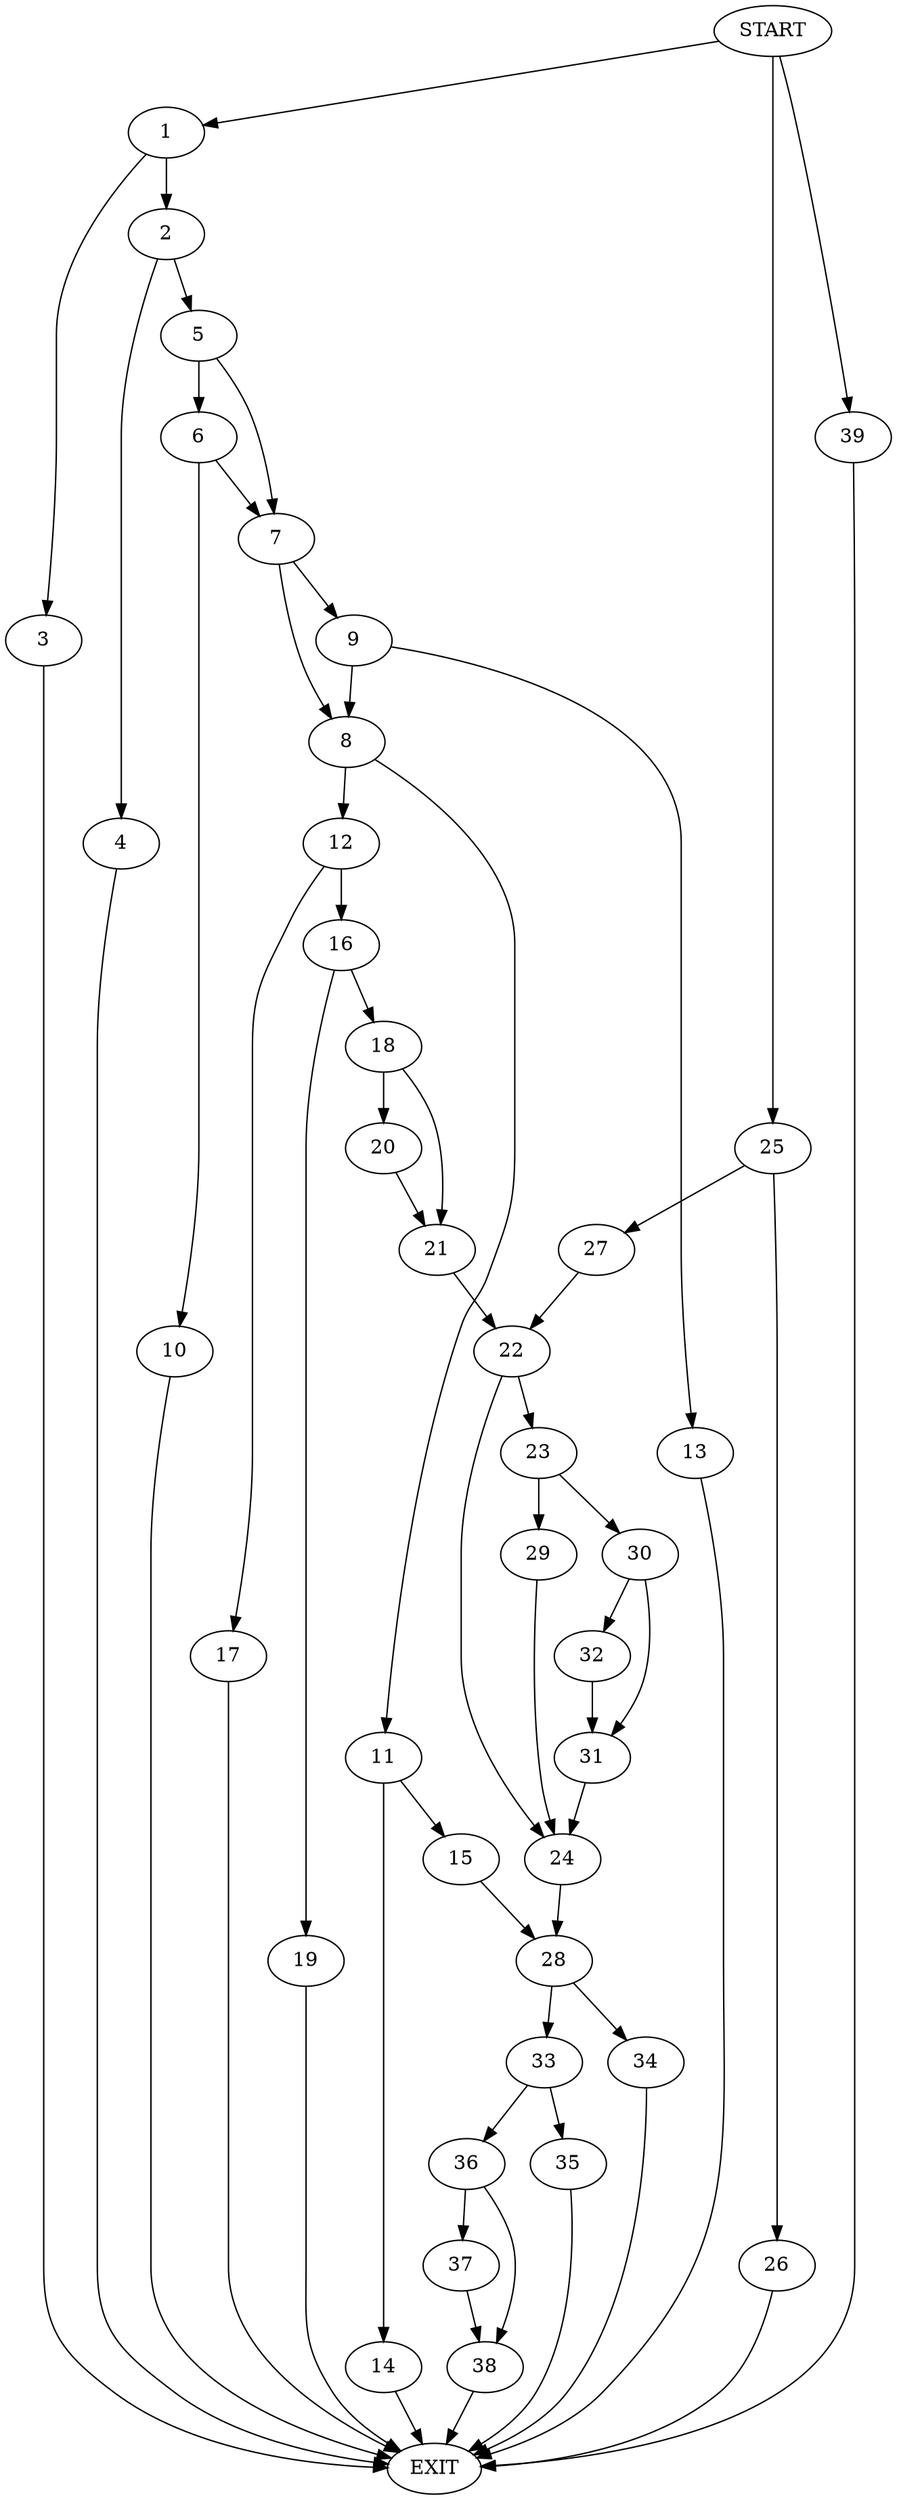 digraph {
0 [label="START"]
40 [label="EXIT"]
0 -> 1
1 -> 2
1 -> 3
3 -> 40
2 -> 4
2 -> 5
4 -> 40
5 -> 6
5 -> 7
7 -> 8
7 -> 9
6 -> 10
6 -> 7
10 -> 40
8 -> 11
8 -> 12
9 -> 8
9 -> 13
13 -> 40
11 -> 14
11 -> 15
12 -> 16
12 -> 17
17 -> 40
16 -> 18
16 -> 19
18 -> 20
18 -> 21
19 -> 40
21 -> 22
20 -> 21
22 -> 23
22 -> 24
0 -> 25
25 -> 26
25 -> 27
26 -> 40
27 -> 22
24 -> 28
23 -> 29
23 -> 30
29 -> 24
30 -> 31
30 -> 32
32 -> 31
31 -> 24
28 -> 33
28 -> 34
15 -> 28
14 -> 40
33 -> 35
33 -> 36
34 -> 40
35 -> 40
36 -> 37
36 -> 38
37 -> 38
38 -> 40
0 -> 39
39 -> 40
}
